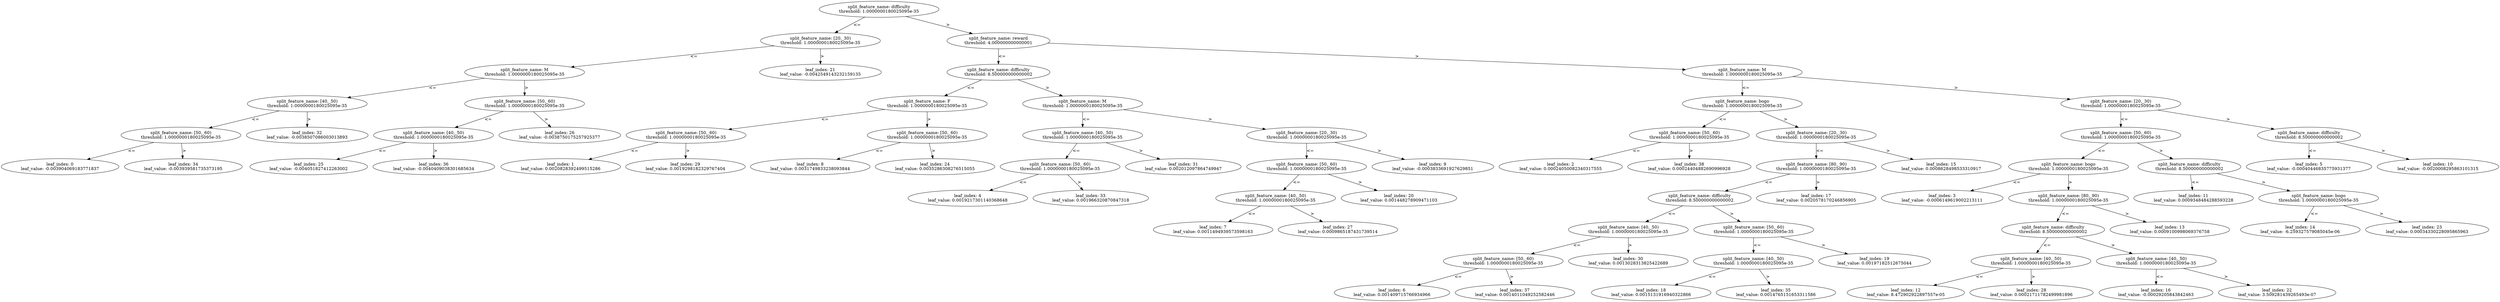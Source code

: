 digraph Tree84 {
	split0 [label="split_feature_name: difficulty\nthreshold: 1.0000000180025095e-35"]
	split20 [label="split_feature_name: [20,_30)\nthreshold: 1.0000000180025095e-35"]
	split24 [label="split_feature_name: M\nthreshold: 1.0000000180025095e-35"]
	split31 [label="split_feature_name: [40,_50)\nthreshold: 1.0000000180025095e-35"]
	split33 [label="split_feature_name: [50,_60)\nthreshold: 1.0000000180025095e-35"]
	leaf0 [label="leaf_index: 0\nleaf_value: -0.003904069183771837"]
	split33 -> leaf0 [label="<="]
	leaf34 [label="leaf_index: 34\nleaf_value: -0.003939581735373195"]
	split33 -> leaf34 [label=">"]
	split31 -> split33 [label="<="]
	leaf32 [label="leaf_index: 32\nleaf_value: -0.0038507086003013893"]
	split31 -> leaf32 [label=">"]
	split24 -> split31 [label="<="]
	split25 [label="split_feature_name: [50,_60)\nthreshold: 1.0000000180025095e-35"]
	split35 [label="split_feature_name: [40,_50)\nthreshold: 1.0000000180025095e-35"]
	leaf25 [label="leaf_index: 25\nleaf_value: -0.004051827412263002"]
	split35 -> leaf25 [label="<="]
	leaf36 [label="leaf_index: 36\nleaf_value: -0.0040409038301685634"]
	split35 -> leaf36 [label=">"]
	split25 -> split35 [label="<="]
	leaf26 [label="leaf_index: 26\nleaf_value: -0.0038750175257925377"]
	split25 -> leaf26 [label=">"]
	split24 -> split25 [label=">"]
	split20 -> split24 [label="<="]
	leaf21 [label="leaf_index: 21\nleaf_value: -0.0042549143232159135"]
	split20 -> leaf21 [label=">"]
	split0 -> split20 [label="<="]
	split1 [label="split_feature_name: reward\nthreshold: 4.000000000000001"]
	split3 [label="split_feature_name: difficulty\nthreshold: 8.500000000000002"]
	split7 [label="split_feature_name: F\nthreshold: 1.0000000180025095e-35"]
	split28 [label="split_feature_name: [50,_60)\nthreshold: 1.0000000180025095e-35"]
	leaf1 [label="leaf_index: 1\nleaf_value: 0.0020828392499515286"]
	split28 -> leaf1 [label="<="]
	leaf29 [label="leaf_index: 29\nleaf_value: 0.0019298182329767404"]
	split28 -> leaf29 [label=">"]
	split7 -> split28 [label="<="]
	split23 [label="split_feature_name: [50,_60)\nthreshold: 1.0000000180025095e-35"]
	leaf8 [label="leaf_index: 8\nleaf_value: 0.0031749833238093844"]
	split23 -> leaf8 [label="<="]
	leaf24 [label="leaf_index: 24\nleaf_value: 0.0035286308276515055"]
	split23 -> leaf24 [label=">"]
	split7 -> split23 [label=">"]
	split3 -> split7 [label="<="]
	split6 [label="split_feature_name: M\nthreshold: 1.0000000180025095e-35"]
	split30 [label="split_feature_name: [40,_50)\nthreshold: 1.0000000180025095e-35"]
	split32 [label="split_feature_name: [50,_60)\nthreshold: 1.0000000180025095e-35"]
	leaf4 [label="leaf_index: 4\nleaf_value: 0.0019217301140368648"]
	split32 -> leaf4 [label="<="]
	leaf33 [label="leaf_index: 33\nleaf_value: 0.001966320870847318"]
	split32 -> leaf33 [label=">"]
	split30 -> split32 [label="<="]
	leaf31 [label="leaf_index: 31\nleaf_value: 0.002012097864749947"]
	split30 -> leaf31 [label=">"]
	split6 -> split30 [label="<="]
	split8 [label="split_feature_name: [20,_30)\nthreshold: 1.0000000180025095e-35"]
	split19 [label="split_feature_name: [50,_60)\nthreshold: 1.0000000180025095e-35"]
	split26 [label="split_feature_name: [40,_50)\nthreshold: 1.0000000180025095e-35"]
	leaf7 [label="leaf_index: 7\nleaf_value: 0.0011494939573598163"]
	split26 -> leaf7 [label="<="]
	leaf27 [label="leaf_index: 27\nleaf_value: 0.0009865187431739514"]
	split26 -> leaf27 [label=">"]
	split19 -> split26 [label="<="]
	leaf20 [label="leaf_index: 20\nleaf_value: 0.001448278909471103"]
	split19 -> leaf20 [label=">"]
	split8 -> split19 [label="<="]
	leaf9 [label="leaf_index: 9\nleaf_value: -0.0003833691927629851"]
	split8 -> leaf9 [label=">"]
	split6 -> split8 [label=">"]
	split3 -> split6 [label=">"]
	split1 -> split3 [label="<="]
	split2 [label="split_feature_name: M\nthreshold: 1.0000000180025095e-35"]
	split5 [label="split_feature_name: bogo\nthreshold: 1.0000000180025095e-35"]
	split37 [label="split_feature_name: [50,_60)\nthreshold: 1.0000000180025095e-35"]
	leaf2 [label="leaf_index: 2\nleaf_value: 0.00024050082340317555"]
	split37 -> leaf2 [label="<="]
	leaf38 [label="leaf_index: 38\nleaf_value: 0.00024404882690996928"]
	split37 -> leaf38 [label=">"]
	split5 -> split37 [label="<="]
	split14 [label="split_feature_name: [20,_30)\nthreshold: 1.0000000180025095e-35"]
	split16 [label="split_feature_name: [80,_90)\nthreshold: 1.0000000180025095e-35"]
	split17 [label="split_feature_name: difficulty\nthreshold: 8.500000000000002"]
	split29 [label="split_feature_name: [40,_50)\nthreshold: 1.0000000180025095e-35"]
	split36 [label="split_feature_name: [50,_60)\nthreshold: 1.0000000180025095e-35"]
	leaf6 [label="leaf_index: 6\nleaf_value: 0.001409715766934966"]
	split36 -> leaf6 [label="<="]
	leaf37 [label="leaf_index: 37\nleaf_value: 0.0014011049252582446"]
	split36 -> leaf37 [label=">"]
	split29 -> split36 [label="<="]
	leaf30 [label="leaf_index: 30\nleaf_value: 0.0013028313825422689"]
	split29 -> leaf30 [label=">"]
	split17 -> split29 [label="<="]
	split18 [label="split_feature_name: [50,_60)\nthreshold: 1.0000000180025095e-35"]
	split34 [label="split_feature_name: [40,_50)\nthreshold: 1.0000000180025095e-35"]
	leaf18 [label="leaf_index: 18\nleaf_value: 0.0015131916940322866"]
	split34 -> leaf18 [label="<="]
	leaf35 [label="leaf_index: 35\nleaf_value: 0.0014765151653311586"]
	split34 -> leaf35 [label=">"]
	split18 -> split34 [label="<="]
	leaf19 [label="leaf_index: 19\nleaf_value: 0.00197182512675044"]
	split18 -> leaf19 [label=">"]
	split17 -> split18 [label=">"]
	split16 -> split17 [label="<="]
	leaf17 [label="leaf_index: 17\nleaf_value: 0.0020578170246856905"]
	split16 -> leaf17 [label=">"]
	split14 -> split16 [label="<="]
	leaf15 [label="leaf_index: 15\nleaf_value: 0.0008628498533310917"]
	split14 -> leaf15 [label=">"]
	split5 -> split14 [label=">"]
	split2 -> split5 [label="<="]
	split4 [label="split_feature_name: [20,_30)\nthreshold: 1.0000000180025095e-35"]
	split10 [label="split_feature_name: [50,_60)\nthreshold: 1.0000000180025095e-35"]
	split11 [label="split_feature_name: bogo\nthreshold: 1.0000000180025095e-35"]
	leaf3 [label="leaf_index: 3\nleaf_value: -0.0006149619002213111"]
	split11 -> leaf3 [label="<="]
	split12 [label="split_feature_name: [80,_90)\nthreshold: 1.0000000180025095e-35"]
	split15 [label="split_feature_name: difficulty\nthreshold: 8.500000000000002"]
	split27 [label="split_feature_name: [40,_50)\nthreshold: 1.0000000180025095e-35"]
	leaf12 [label="leaf_index: 12\nleaf_value: 8.472902922897557e-05"]
	split27 -> leaf12 [label="<="]
	leaf28 [label="leaf_index: 28\nleaf_value: 0.00021711782499981896"]
	split27 -> leaf28 [label=">"]
	split15 -> split27 [label="<="]
	split21 [label="split_feature_name: [40,_50)\nthreshold: 1.0000000180025095e-35"]
	leaf16 [label="leaf_index: 16\nleaf_value: -0.00029205843842463"]
	split21 -> leaf16 [label="<="]
	leaf22 [label="leaf_index: 22\nleaf_value: 3.509281439265493e-07"]
	split21 -> leaf22 [label=">"]
	split15 -> split21 [label=">"]
	split12 -> split15 [label="<="]
	leaf13 [label="leaf_index: 13\nleaf_value: 0.0009100998069376758"]
	split12 -> leaf13 [label=">"]
	split11 -> split12 [label=">"]
	split10 -> split11 [label="<="]
	split13 [label="split_feature_name: difficulty\nthreshold: 8.500000000000002"]
	leaf11 [label="leaf_index: 11\nleaf_value: 0.0009348484288593228"]
	split13 -> leaf11 [label="<="]
	split22 [label="split_feature_name: bogo\nthreshold: 1.0000000180025095e-35"]
	leaf14 [label="leaf_index: 14\nleaf_value: -6.259327579085045e-06"]
	split22 -> leaf14 [label="<="]
	leaf23 [label="leaf_index: 23\nleaf_value: 0.00034330228095865963"]
	split22 -> leaf23 [label=">"]
	split13 -> split22 [label=">"]
	split10 -> split13 [label=">"]
	split4 -> split10 [label="<="]
	split9 [label="split_feature_name: difficulty\nthreshold: 8.500000000000002"]
	leaf5 [label="leaf_index: 5\nleaf_value: -0.00040446835775931377"]
	split9 -> leaf5 [label="<="]
	leaf10 [label="leaf_index: 10\nleaf_value: -0.0020008295863101315"]
	split9 -> leaf10 [label=">"]
	split4 -> split9 [label=">"]
	split2 -> split4 [label=">"]
	split1 -> split2 [label=">"]
	split0 -> split1 [label=">"]
}
